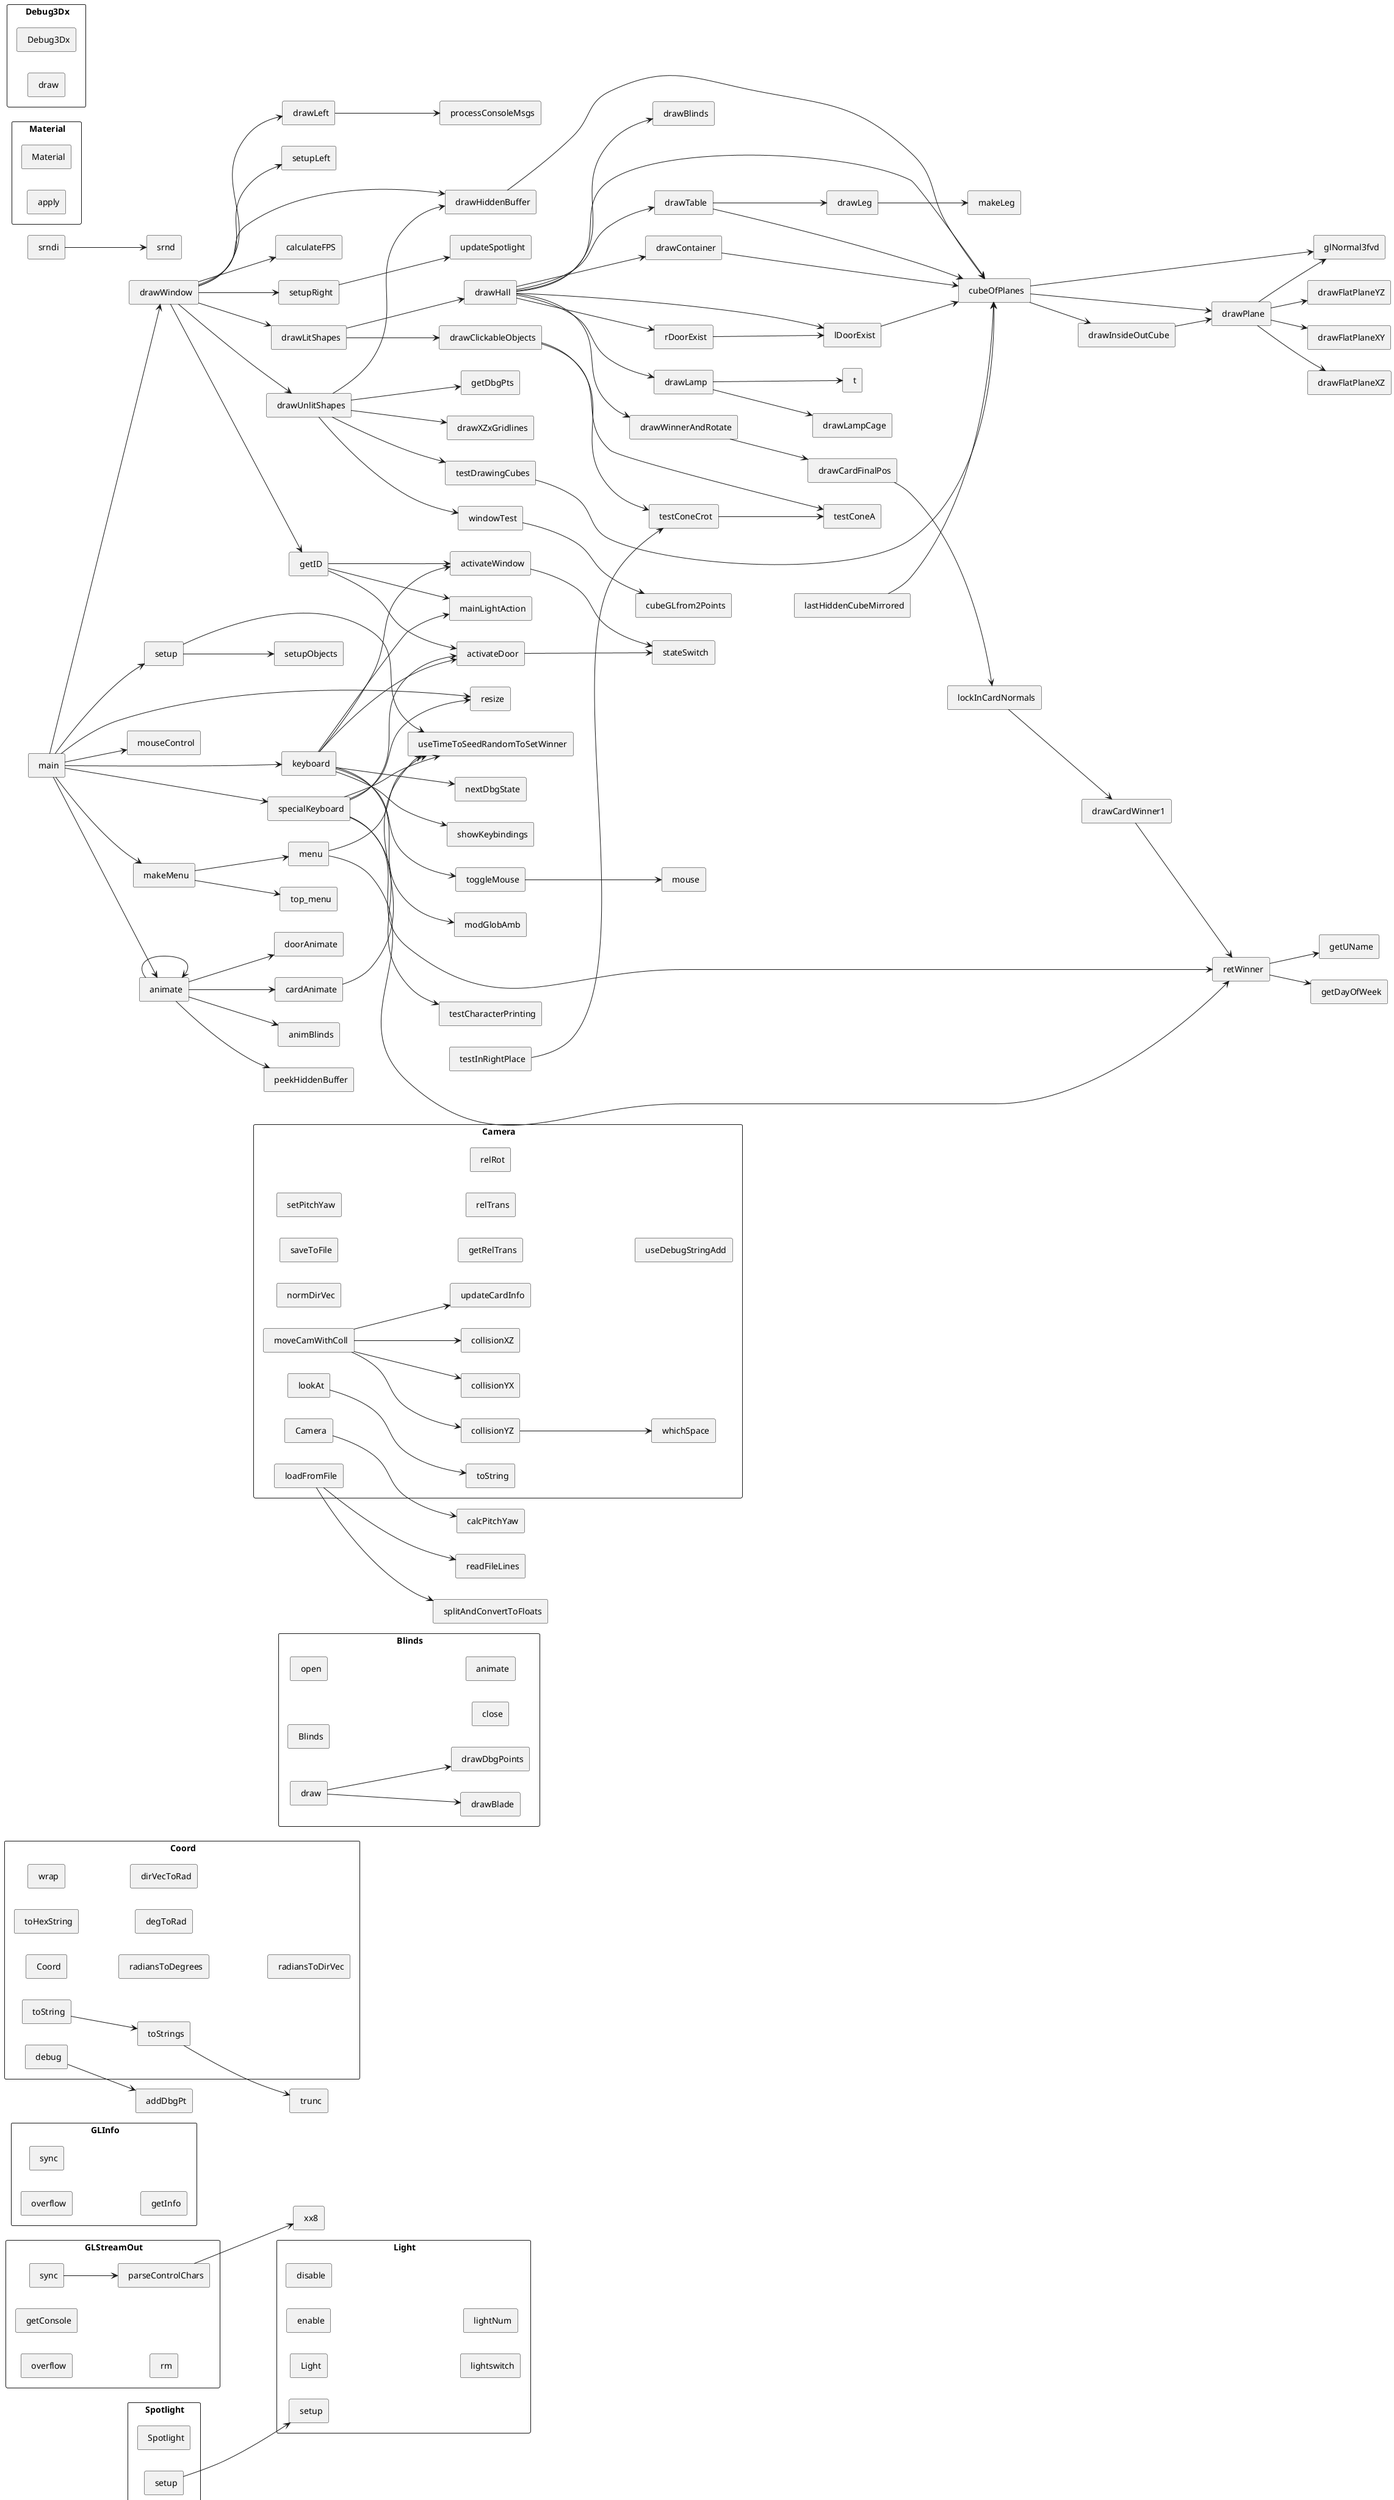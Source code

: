 @startuml
hide empty circle
hide empty members
left to right direction
skinparam shadowing false
skinparam componentStyle rectangle
skinparam defaultTextAlignment center

component GLStreamOut as " GLStreamOut" {
component GLStreamOut_parseControlChars as "  parseControlChars"
component GLStreamOut_overflow as "  overflow"
component GLStreamOut_sync as "  sync"
component GLStreamOut_getConsole as "  getConsole"
component GLStreamOut_rm as "  rm"
}

component GLInfo as " GLInfo" {
component GLInfo_overflow as "  overflow"
component GLInfo_sync as "  sync"
component GLInfo_getInfo as "  getInfo"
}

component Coord as " Coord" {
component Coord_Coord as "  Coord"
component Coord_toHexString as "  toHexString"
component Coord_wrap as "  wrap"
component Coord_wrap as "  wrap"
component Coord_radiansToDegrees as "  radiansToDegrees"
component Coord_degToRad as "  degToRad"
component Coord_dirVecToRad as "  dirVecToRad"
component Coord_radiansToDirVec as "  radiansToDirVec"
component Coord_toStrings as "  toStrings"
component Coord_toStrings as "  toStrings"
component Coord_debug as "  debug"
component Coord_toString as "  toString"
}

component Light as " Light" {
component Light_Light as "  Light"
component Light_Light as "  Light"
component Light_setup as "  setup"
component Light_enable as "  enable"
component Light_disable as "  disable"
component Light_lightswitch as "  lightswitch"
component Light_lightswitch as "  lightswitch"
component Light_lightNum as "  lightNum"
}

component Spotlight as " Spotlight" {
component Spotlight_Spotlight as "  Spotlight"
component Spotlight_Spotlight as "  Spotlight"
component Spotlight_Spotlight as "  Spotlight"
component Spotlight_setup as "  setup"
component Spotlight_drawVis as "  drawVis"
}

component Material as " Material" {
component Material_Material as "  Material"
component Material_Material as "  Material"
component Material_apply as "  apply"
}

component Blinds as " Blinds" {
component Blinds_Blinds as "  Blinds"
component Blinds_drawBlade as "  drawBlade"
component Blinds_drawDbgPoints as "  drawDbgPoints"
component Blinds_draw as "  draw"
component Blinds_open as "  open"
component Blinds_close as "  close"
component Blinds_animate as "  animate"
}

component Debug3Dx as " Debug3Dx" {
component Debug3Dx_Debug3Dx as "  Debug3Dx"
component Debug3Dx_Debug3Dx as "  Debug3Dx"
component Debug3Dx_Debug3Dx as "  Debug3Dx"
component Debug3Dx_draw as "  draw"
component Debug3Dx_draw as "  draw"
}

component Camera as " Camera" {
component Camera_Camera as "  Camera"
component Camera_Camera as "  Camera"
component Camera_Camera as "  Camera"
component Camera_normDirVec as "  normDirVec"
component Camera_saveToFile as "  saveToFile"
component Camera_loadFromFile as "  loadFromFile"
component Camera_setPitchYaw as "  setPitchYaw"
component Camera_whichSpace as "  whichSpace"
component Camera_collisionYZ as "  collisionYZ"
component Camera_collisionYX as "  collisionYX"
component Camera_collisionXZ as "  collisionXZ"
component Camera_getRelTrans as "  getRelTrans"
component Camera_relTrans as "  relTrans"
component Camera_relRot as "  relRot"
component Camera_updateCardInfo as "  updateCardInfo"
component Camera_moveCamWithColl as "  moveCamWithColl"
component Camera_lookAt as "  lookAt"
component Camera_useDebugStringAdd as "  useDebugStringAdd"
component Camera_toString as "  toString"
}

component _addDbgPt as "  addDbgPt"
component _getDbgPts as "  getDbgPts"
component _getNextPoint as "  getNextPoint"
component _xx8 as "  xx8"
component _xd8 as "  xd8"
component _xx16 as "  xx16"
component _xd16 as "  xd16"
component _xx32 as "  xx32"
component _xd32 as "  xd32"
component _xx64 as "  xx64"
component _xd64 as "  xd64"
component _xs8 as "  xs8"
component _xs16 as "  xs16"
component _xs32 as "  xs32"
component _xs64 as "  xs64"
component _getUName as "  getUName"
component _getDayOfWeek as "  getDayOfWeek"
component _useTimeToSeedRandomToSetWinner as "  useTimeToSeedRandomToSetWinner"
component _retWinner as "  retWinner"
component _nextDbgState as "  nextDbgState"
component _glNormal3fvd as "  glNormal3fvd"
component _mapInsert as "  mapInsert"
component _trunc as "  trunc"
component _dist as "  dist"
component _srnd as "  srnd"
component _srndi as "  srndi"
component _randomNaiveNotSeeded as "  randomNaiveNotSeeded"
component _genRandNonCoLinearCord as "  genRandNonCoLinearCord"
component _isColorCloseEnough as "  isColorCloseEnough"
component _processConsoleMsgs as "  processConsoleMsgs"
component _drawLeft as "  drawLeft"
component _setupLeft as "  setupLeft"
component _drawBlinds as "  drawBlinds"
component _drawXZxGridlines as "  drawXZxGridlines"
component _drawBMPStr as "  drawBMPStr"
component _drawFlatPlaneYZ as "  drawFlatPlaneYZ"
component _drawFlatPlaneXY as "  drawFlatPlaneXY"
component _drawFlatPlaneXZ as "  drawFlatPlaneXZ"
component _drawPlane as "  drawPlane"
component _cubeGLfrom2Points as "  cubeGLfrom2Points"
component _drawInsideOutCube as "  drawInsideOutCube"
component _cubeOfPlanes as "  cubeOfPlanes"
component _testConeA as "  testConeA"
component _testConeCrot as "  testConeCrot"
component _testInRightPlace as "  testInRightPlace"
component _testDrawingCubes as "  testDrawingCubes"
component _windowTest as "  windowTest"
component _sToF as "  sToF"
component _readFileLines as "  readFileLines"
component _splitAndConvertToFloats as "  splitAndConvertToFloats"
component _calcPitchYaw as "  calcPitchYaw"
component _calcTarget as "  calcTarget"
component _floatToHexString as "  floatToHexString"
component _hexStringToFloat as "  hexStringToFloat"
component _roomCollides as "  roomCollides"
component _hallCollides as "  hallCollides"
component _t as "  t"
component _returnEvenlySpaced as "  returnEvenlySpaced"
component _drawCardWinner1 as "  drawCardWinner1"
component _makeLeg as "  makeLeg"
component _drawLeg as "  drawLeg"
component _drawTable as "  drawTable"
component _drawContainer as "  drawContainer"
component _lDoorExist as "  lDoorExist"
component _rDoorExist as "  rDoorExist"
component _drawLampCage as "  drawLampCage"
component _drawLamp as "  drawLamp"
component _lockInCardNormals as "  lockInCardNormals"
component _drawCardFinalPos as "  drawCardFinalPos"
component _drawWinnerAndRotate as "  drawWinnerAndRotate"
component _drawHall as "  drawHall"
component _lastHiddenCubeMirrored as "  lastHiddenCubeMirrored"
component _drawHiddenBuffer as "  drawHiddenBuffer"
component _drawClickableObjects as "  drawClickableObjects"
component _calculateFPS as "  calculateFPS"
component _rotToVec as "  rotToVec"
component _normalize as "  normalize"
component _updateSpotlight as "  updateSpotlight"
component _setupRight as "  setupRight"
component _backToBasicsCalculateTheDirVec as "  backToBasicsCalculateTheDirVec"
component _drawLitShapes as "  drawLitShapes"
component _drawUnlitShapes as "  drawUnlitShapes"
component _stateSwitch as "  stateSwitch"
component _activateDoor as "  activateDoor"
component _activateWindow as "  activateWindow"
component _mainLightAction as "  mainLightAction"
component _getID as "  getID"
component _drawWindow as "  drawWindow"
component _showKeybindings as "  showKeybindings"
component _myPause as "  myPause"
component _setupObjects as "  setupObjects"
component _setupLights as "  setupLights"
component _setup as "  setup"
component _resize as "  resize"
component _mouseControl as "  mouseControl"
component _mouse as "  mouse"
component _toggleMouse as "  toggleMouse"
component _modGlobAmb as "  modGlobAmb"
component _keyboard as "  keyboard"
component _testCharacterPrinting as "  testCharacterPrinting"
component _specialKeyboard as "  specialKeyboard"
component _cardDistFun as "  cardDistFun"
component _doorAnimate as "  doorAnimate"
component _cardAnimate as "  cardAnimate"
component _animBlinds as "  animBlinds"
component _peekHiddenBuffer as "  peekHiddenBuffer"
component _menu as "  menu"
component _quitMenu as "  quitMenu"
component _top_menu as "  top_menu"
component _makeMenu as "  makeMenu"
component _animate as "  animate"
component _main as "  main"
GLStreamOut_parseControlChars --> _xx8
GLStreamOut_sync --> GLStreamOut_parseControlChars
_retWinner --> _getUName
_retWinner --> _getDayOfWeek
_srndi --> _srnd
Coord_toStrings --> _trunc
Coord_debug --> _addDbgPt
Coord_toString --> Coord_toStrings
Spotlight_setup --> Light_setup
_drawLeft --> _processConsoleMsgs
Blinds_draw --> Blinds_drawBlade
Blinds_draw --> Blinds_drawDbgPoints
_drawPlane --> _glNormal3fvd
_drawPlane --> _drawFlatPlaneXZ
_drawPlane --> _drawFlatPlaneXY
_drawPlane --> _drawFlatPlaneYZ
_drawInsideOutCube --> _drawPlane
_cubeOfPlanes --> _drawInsideOutCube
_cubeOfPlanes --> _glNormal3fvd
_cubeOfPlanes --> _drawPlane
_testConeCrot --> _testConeA
_testInRightPlace --> _testConeCrot
_testDrawingCubes --> _cubeOfPlanes
_windowTest --> _cubeGLfrom2Points
Camera_Camera --> _calcPitchYaw
Camera_loadFromFile --> _readFileLines
Camera_loadFromFile --> _splitAndConvertToFloats
Camera_collisionYZ --> Camera_whichSpace
Camera_moveCamWithColl --> Camera_collisionYZ
Camera_moveCamWithColl --> Camera_collisionYX
Camera_moveCamWithColl --> Camera_collisionXZ
Camera_moveCamWithColl --> Camera_updateCardInfo
Camera_lookAt --> Camera_toString
_drawCardWinner1 --> _retWinner
_drawLeg --> _makeLeg
_drawTable --> _cubeOfPlanes
_drawTable --> _drawLeg
_drawContainer --> _cubeOfPlanes
_lDoorExist --> _cubeOfPlanes
_rDoorExist --> _lDoorExist
_drawLamp --> _t
_drawLamp --> _drawLampCage
_lockInCardNormals --> _drawCardWinner1
_drawCardFinalPos --> _lockInCardNormals
_drawWinnerAndRotate --> _drawCardFinalPos
_drawHall --> _cubeOfPlanes
_drawHall --> _drawLamp
_drawHall --> _drawBlinds
_drawHall --> _lDoorExist
_drawHall --> _rDoorExist
_drawHall --> _drawTable
_drawHall --> _drawContainer
_drawHall --> _drawWinnerAndRotate
_lastHiddenCubeMirrored --> _cubeOfPlanes
_drawHiddenBuffer --> _cubeOfPlanes
_drawClickableObjects --> _testConeA
_drawClickableObjects --> _testConeCrot
_setupRight --> _updateSpotlight
_drawLitShapes --> _drawHall
_drawLitShapes --> _drawClickableObjects
_drawUnlitShapes --> _drawXZxGridlines
_drawUnlitShapes --> _drawHiddenBuffer
_drawUnlitShapes --> _getDbgPts
_drawUnlitShapes --> _testDrawingCubes
_drawUnlitShapes --> _windowTest
_activateDoor --> _stateSwitch
_activateWindow --> _stateSwitch
_getID --> _activateWindow
_getID --> _activateDoor
_getID --> _mainLightAction
_drawWindow --> _setupLeft
_drawWindow --> _calculateFPS
_drawWindow --> _drawLeft
_drawWindow --> _setupRight
_drawWindow --> _drawHiddenBuffer
_drawWindow --> _getID
_drawWindow --> _drawUnlitShapes
_drawWindow --> _drawLitShapes
_setup --> _useTimeToSeedRandomToSetWinner
_setup --> _setupObjects
_toggleMouse --> _mouse
_keyboard --> _mainLightAction
_keyboard --> _activateDoor
_keyboard --> _toggleMouse
_keyboard --> _activateWindow
_keyboard --> _nextDbgState
_keyboard --> _modGlobAmb
_keyboard --> _showKeybindings
_specialKeyboard --> _resize
_specialKeyboard --> _activateDoor
_specialKeyboard --> _retWinner
_specialKeyboard --> _useTimeToSeedRandomToSetWinner
_specialKeyboard --> _testCharacterPrinting
_cardAnimate --> _useTimeToSeedRandomToSetWinner
_menu --> _retWinner
_menu --> _useTimeToSeedRandomToSetWinner
_makeMenu --> _menu
_makeMenu --> _top_menu
_animate --> _doorAnimate
_animate --> _cardAnimate
_animate --> _animBlinds
_animate --> _peekHiddenBuffer
_animate --> _animate
_main --> _setup
_main --> _drawWindow
_main --> _resize
_main --> _keyboard
_main --> _specialKeyboard
_main --> _mouseControl
_main --> _makeMenu
_main --> _animate

@enduml